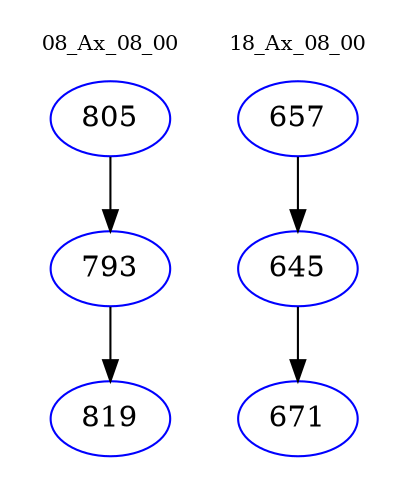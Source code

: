 digraph{
subgraph cluster_0 {
color = white
label = "08_Ax_08_00";
fontsize=10;
T0_805 [label="805", color="blue"]
T0_805 -> T0_793 [color="black"]
T0_793 [label="793", color="blue"]
T0_793 -> T0_819 [color="black"]
T0_819 [label="819", color="blue"]
}
subgraph cluster_1 {
color = white
label = "18_Ax_08_00";
fontsize=10;
T1_657 [label="657", color="blue"]
T1_657 -> T1_645 [color="black"]
T1_645 [label="645", color="blue"]
T1_645 -> T1_671 [color="black"]
T1_671 [label="671", color="blue"]
}
}

